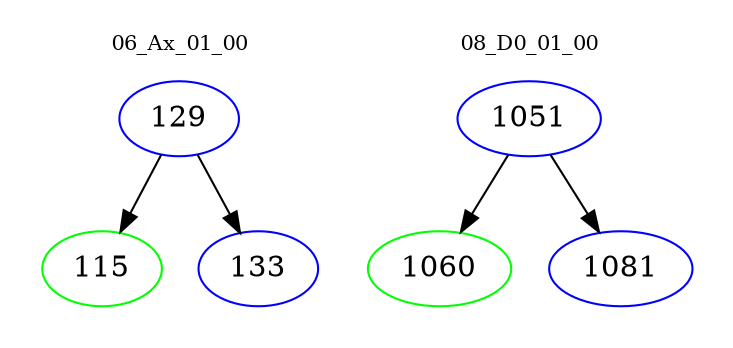 digraph{
subgraph cluster_0 {
color = white
label = "06_Ax_01_00";
fontsize=10;
T0_129 [label="129", color="blue"]
T0_129 -> T0_115 [color="black"]
T0_115 [label="115", color="green"]
T0_129 -> T0_133 [color="black"]
T0_133 [label="133", color="blue"]
}
subgraph cluster_1 {
color = white
label = "08_D0_01_00";
fontsize=10;
T1_1051 [label="1051", color="blue"]
T1_1051 -> T1_1060 [color="black"]
T1_1060 [label="1060", color="green"]
T1_1051 -> T1_1081 [color="black"]
T1_1081 [label="1081", color="blue"]
}
}
